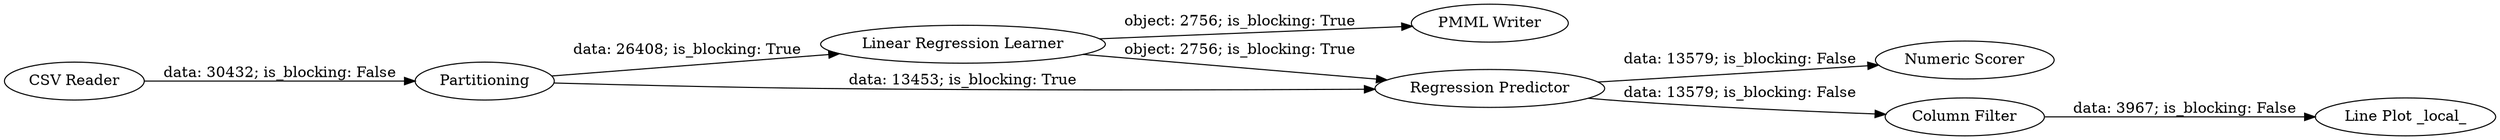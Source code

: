 digraph {
	"-443242390941874387_9" [label="Numeric Scorer"]
	"-443242390941874387_6" [label="Line Plot _local_"]
	"-443242390941874387_8" [label=Partitioning]
	"-443242390941874387_3" [label="Linear Regression Learner"]
	"-443242390941874387_1" [label="CSV Reader"]
	"-443242390941874387_7" [label="Column Filter"]
	"-443242390941874387_4" [label="Regression Predictor"]
	"-443242390941874387_10" [label="PMML Writer"]
	"-443242390941874387_4" -> "-443242390941874387_9" [label="data: 13579; is_blocking: False"]
	"-443242390941874387_8" -> "-443242390941874387_4" [label="data: 13453; is_blocking: True"]
	"-443242390941874387_7" -> "-443242390941874387_6" [label="data: 3967; is_blocking: False"]
	"-443242390941874387_4" -> "-443242390941874387_7" [label="data: 13579; is_blocking: False"]
	"-443242390941874387_3" -> "-443242390941874387_10" [label="object: 2756; is_blocking: True"]
	"-443242390941874387_1" -> "-443242390941874387_8" [label="data: 30432; is_blocking: False"]
	"-443242390941874387_8" -> "-443242390941874387_3" [label="data: 26408; is_blocking: True"]
	"-443242390941874387_3" -> "-443242390941874387_4" [label="object: 2756; is_blocking: True"]
	rankdir=LR
}
